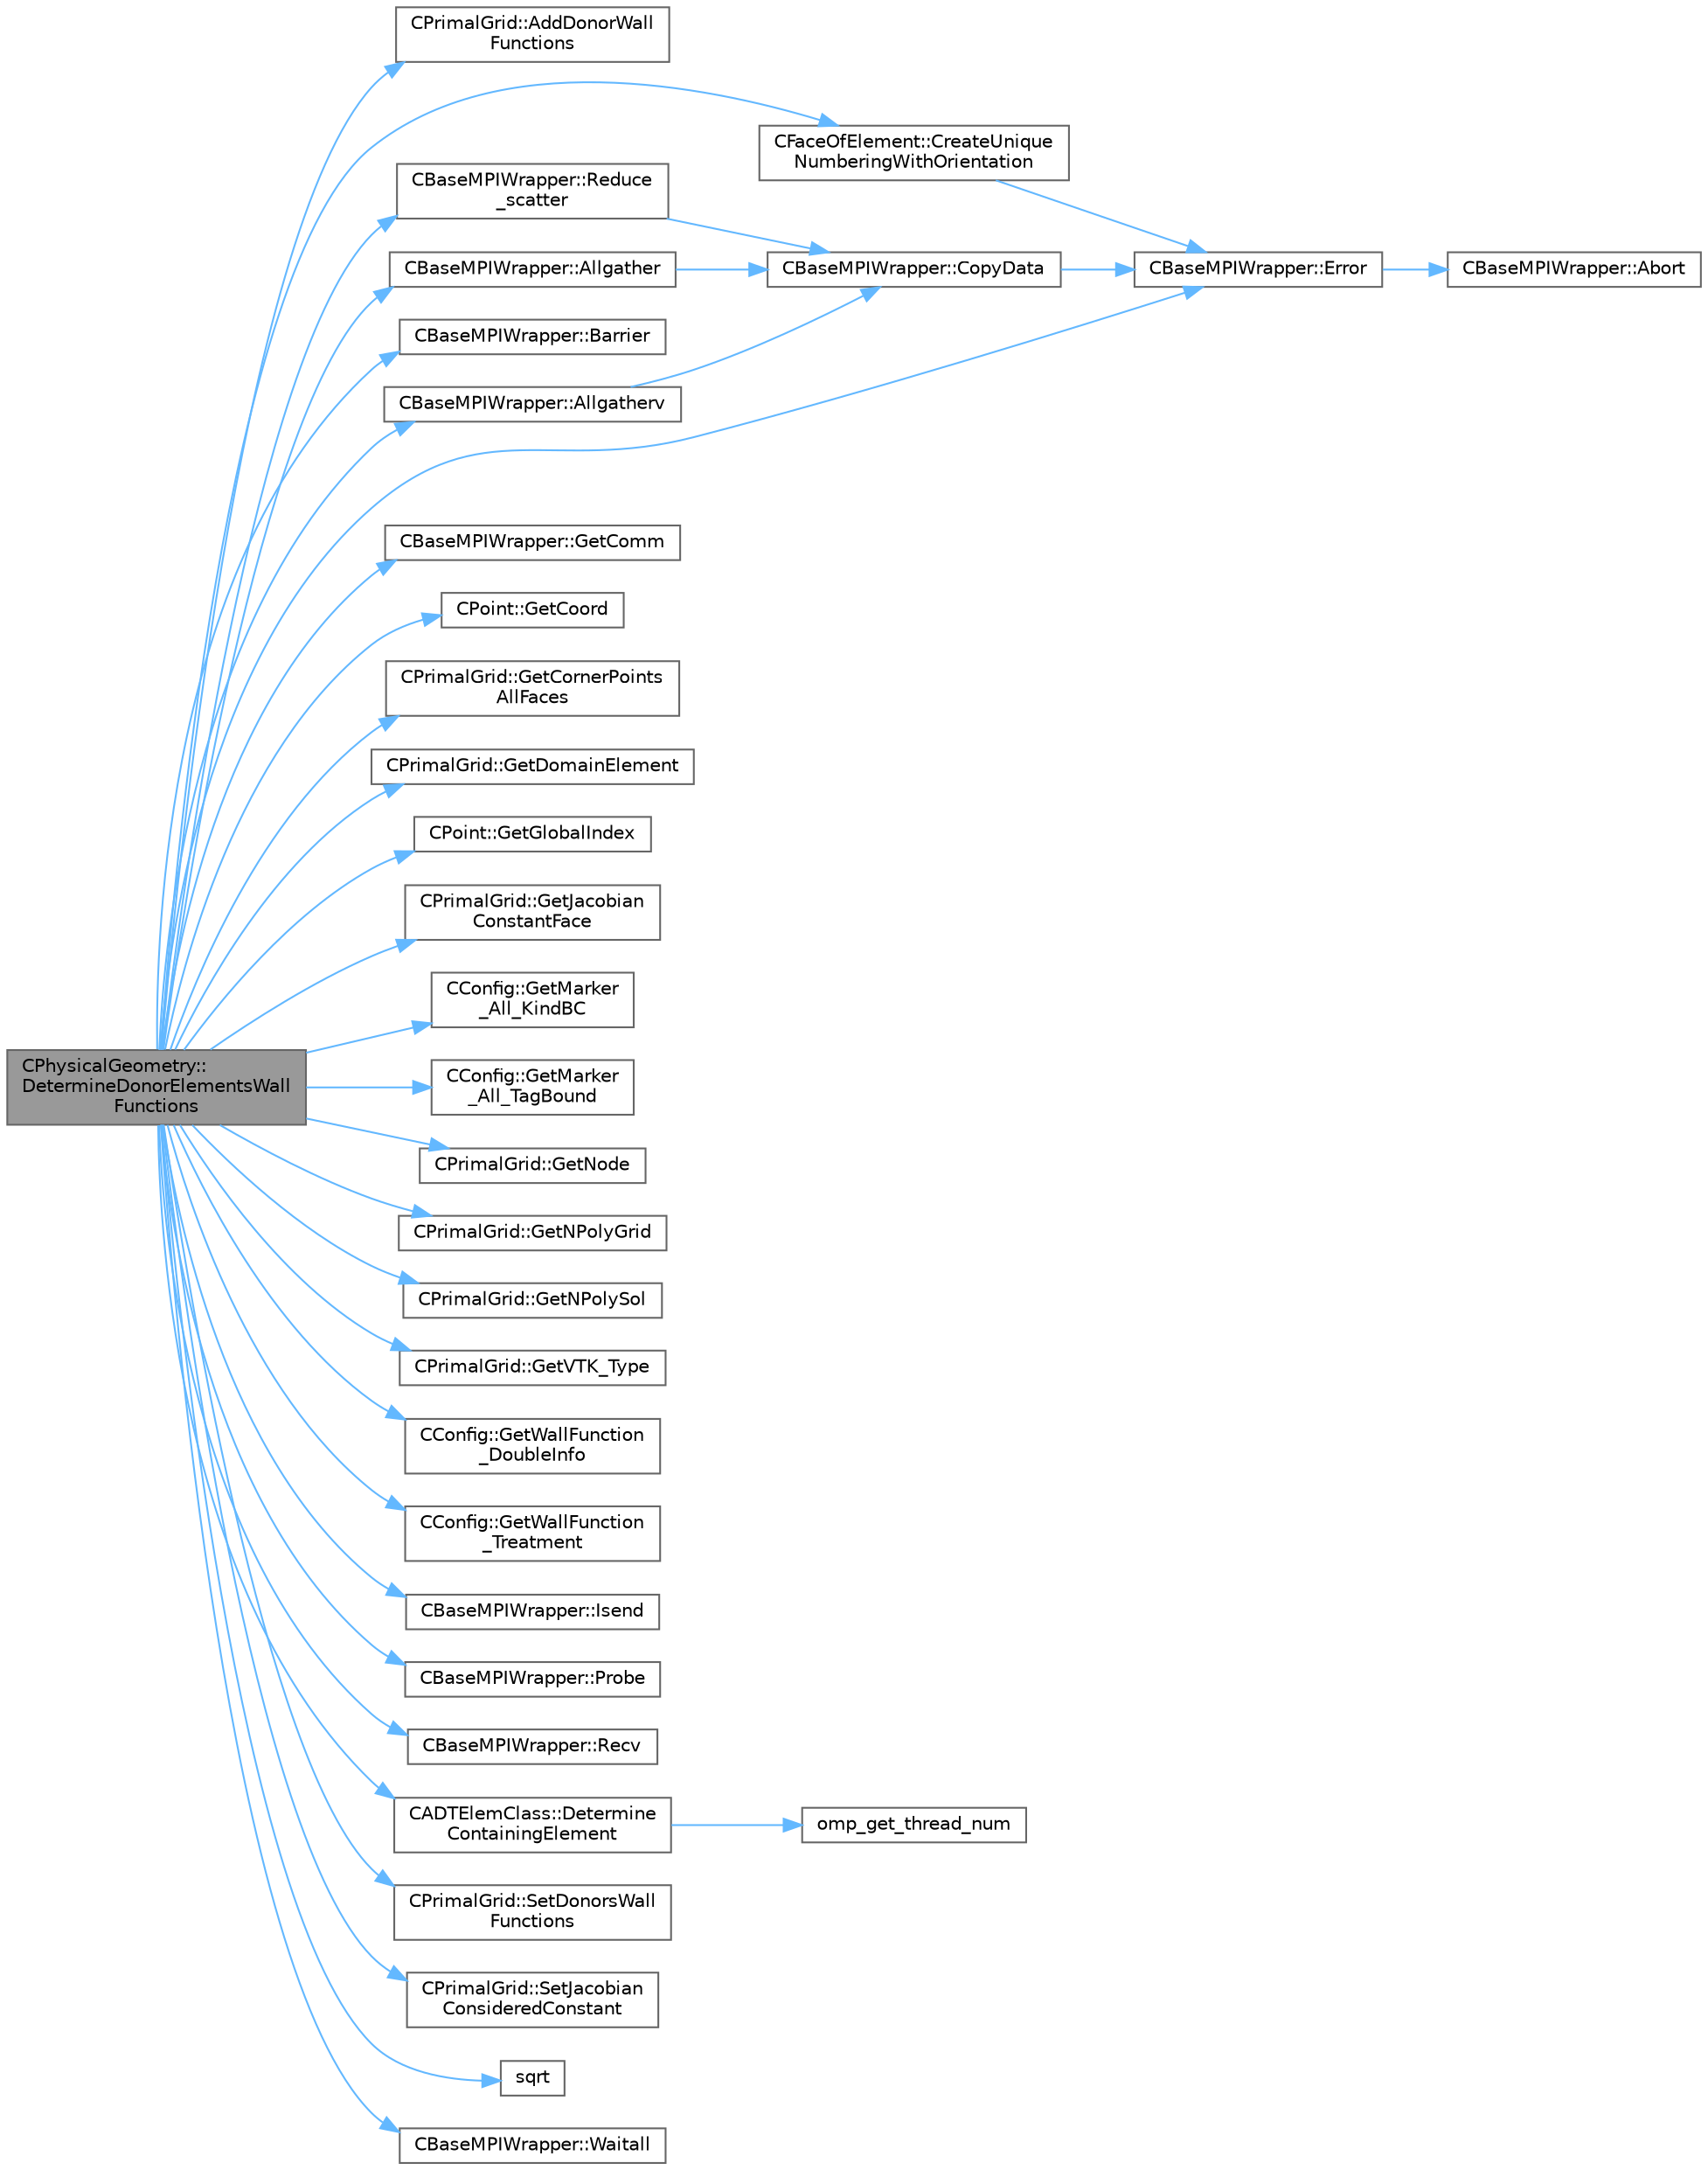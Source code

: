 digraph "CPhysicalGeometry::DetermineDonorElementsWallFunctions"
{
 // LATEX_PDF_SIZE
  bgcolor="transparent";
  edge [fontname=Helvetica,fontsize=10,labelfontname=Helvetica,labelfontsize=10];
  node [fontname=Helvetica,fontsize=10,shape=box,height=0.2,width=0.4];
  rankdir="LR";
  Node1 [id="Node000001",label="CPhysicalGeometry::\lDetermineDonorElementsWall\lFunctions",height=0.2,width=0.4,color="gray40", fillcolor="grey60", style="filled", fontcolor="black",tooltip="Determine the donor elements for the boundary elements on viscous wall boundaries when wall functions..."];
  Node1 -> Node2 [id="edge1_Node000001_Node000002",color="steelblue1",style="solid",tooltip=" "];
  Node2 [id="Node000002",label="CPrimalGrid::AddDonorWall\lFunctions",height=0.2,width=0.4,color="grey40", fillcolor="white", style="filled",URL="$classCPrimalGrid.html#a6ddbdaaab25827a6702bb6f8797e4dd5",tooltip="Virtual function to add the given donor ID to the donor elements for the wall function treatment."];
  Node1 -> Node3 [id="edge2_Node000001_Node000003",color="steelblue1",style="solid",tooltip=" "];
  Node3 [id="Node000003",label="CBaseMPIWrapper::Allgather",height=0.2,width=0.4,color="grey40", fillcolor="white", style="filled",URL="$classCBaseMPIWrapper.html#a137ef06ade0c4f94d2a61f9b8817b6a7",tooltip=" "];
  Node3 -> Node4 [id="edge3_Node000003_Node000004",color="steelblue1",style="solid",tooltip=" "];
  Node4 [id="Node000004",label="CBaseMPIWrapper::CopyData",height=0.2,width=0.4,color="grey40", fillcolor="white", style="filled",URL="$classCBaseMPIWrapper.html#a3c28692a4cab67ad0f81d18273db3d23",tooltip=" "];
  Node4 -> Node5 [id="edge4_Node000004_Node000005",color="steelblue1",style="solid",tooltip=" "];
  Node5 [id="Node000005",label="CBaseMPIWrapper::Error",height=0.2,width=0.4,color="grey40", fillcolor="white", style="filled",URL="$classCBaseMPIWrapper.html#a04457c47629bda56704e6a8804833eeb",tooltip=" "];
  Node5 -> Node6 [id="edge5_Node000005_Node000006",color="steelblue1",style="solid",tooltip=" "];
  Node6 [id="Node000006",label="CBaseMPIWrapper::Abort",height=0.2,width=0.4,color="grey40", fillcolor="white", style="filled",URL="$classCBaseMPIWrapper.html#af7297d861dca86b45cf561b6ab642e8f",tooltip=" "];
  Node1 -> Node7 [id="edge6_Node000001_Node000007",color="steelblue1",style="solid",tooltip=" "];
  Node7 [id="Node000007",label="CBaseMPIWrapper::Allgatherv",height=0.2,width=0.4,color="grey40", fillcolor="white", style="filled",URL="$classCBaseMPIWrapper.html#a1c8c3f6d23fd0833c8cd8ef23b0beded",tooltip=" "];
  Node7 -> Node4 [id="edge7_Node000007_Node000004",color="steelblue1",style="solid",tooltip=" "];
  Node1 -> Node8 [id="edge8_Node000001_Node000008",color="steelblue1",style="solid",tooltip=" "];
  Node8 [id="Node000008",label="CBaseMPIWrapper::Barrier",height=0.2,width=0.4,color="grey40", fillcolor="white", style="filled",URL="$classCBaseMPIWrapper.html#a33bad5506b8315fde26c1f31a42ce97c",tooltip=" "];
  Node1 -> Node9 [id="edge9_Node000001_Node000009",color="steelblue1",style="solid",tooltip=" "];
  Node9 [id="Node000009",label="CFaceOfElement::CreateUnique\lNumberingWithOrientation",height=0.2,width=0.4,color="grey40", fillcolor="white", style="filled",URL="$classCFaceOfElement.html#aa4d87bea8ad3cf2bf6ccf58099605f85",tooltip=" "];
  Node9 -> Node5 [id="edge10_Node000009_Node000005",color="steelblue1",style="solid",tooltip=" "];
  Node1 -> Node10 [id="edge11_Node000001_Node000010",color="steelblue1",style="solid",tooltip=" "];
  Node10 [id="Node000010",label="CADTElemClass::Determine\lContainingElement",height=0.2,width=0.4,color="grey40", fillcolor="white", style="filled",URL="$classCADTElemClass.html#a2708b4c5925a10d57edba3630fb19bcb",tooltip="Function, which determines the element that contains the given coordinate."];
  Node10 -> Node11 [id="edge12_Node000010_Node000011",color="steelblue1",style="solid",tooltip=" "];
  Node11 [id="Node000011",label="omp_get_thread_num",height=0.2,width=0.4,color="grey40", fillcolor="white", style="filled",URL="$omp__structure_8hpp.html#aad63dd7e34961dbbd2e8774e7f6bc2d0",tooltip="Index of current thread, akin to MPI rank."];
  Node1 -> Node5 [id="edge13_Node000001_Node000005",color="steelblue1",style="solid",tooltip=" "];
  Node1 -> Node12 [id="edge14_Node000001_Node000012",color="steelblue1",style="solid",tooltip=" "];
  Node12 [id="Node000012",label="CBaseMPIWrapper::GetComm",height=0.2,width=0.4,color="grey40", fillcolor="white", style="filled",URL="$classCBaseMPIWrapper.html#a8154391fc3522954802889d81d4ef5da",tooltip=" "];
  Node1 -> Node13 [id="edge15_Node000001_Node000013",color="steelblue1",style="solid",tooltip=" "];
  Node13 [id="Node000013",label="CPoint::GetCoord",height=0.2,width=0.4,color="grey40", fillcolor="white", style="filled",URL="$classCPoint.html#ab16c29dd03911529cd73bf467c313179",tooltip="Get the coordinates dor the control volume."];
  Node1 -> Node14 [id="edge16_Node000001_Node000014",color="steelblue1",style="solid",tooltip=" "];
  Node14 [id="Node000014",label="CPrimalGrid::GetCornerPoints\lAllFaces",height=0.2,width=0.4,color="grey40", fillcolor="white", style="filled",URL="$classCPrimalGrid.html#ac443fe58e9f5e11cfa78ae9d0fa2afd9",tooltip="Virtual function, that must be overwritten by the derived class, if needed."];
  Node1 -> Node15 [id="edge17_Node000001_Node000015",color="steelblue1",style="solid",tooltip=" "];
  Node15 [id="Node000015",label="CPrimalGrid::GetDomainElement",height=0.2,width=0.4,color="grey40", fillcolor="white", style="filled",URL="$classCPrimalGrid.html#ab692d03041f0e4c6322303efc38337b3",tooltip="Get the index of the domain element of which this boundary element is a face."];
  Node1 -> Node16 [id="edge18_Node000001_Node000016",color="steelblue1",style="solid",tooltip=" "];
  Node16 [id="Node000016",label="CPoint::GetGlobalIndex",height=0.2,width=0.4,color="grey40", fillcolor="white", style="filled",URL="$classCPoint.html#a8a53865a92d645b1b74c4d817b4aae10",tooltip="Get the global index in a parallel computation."];
  Node1 -> Node17 [id="edge19_Node000001_Node000017",color="steelblue1",style="solid",tooltip=" "];
  Node17 [id="Node000017",label="CPrimalGrid::GetJacobian\lConstantFace",height=0.2,width=0.4,color="grey40", fillcolor="white", style="filled",URL="$classCPrimalGrid.html#af005fb48365302e49cdad8e723178520",tooltip="Get whether or not the Jacobian of the given face is considered constant."];
  Node1 -> Node18 [id="edge20_Node000001_Node000018",color="steelblue1",style="solid",tooltip=" "];
  Node18 [id="Node000018",label="CConfig::GetMarker\l_All_KindBC",height=0.2,width=0.4,color="grey40", fillcolor="white", style="filled",URL="$classCConfig.html#ae003cd8f406eaaa91849a774c9a20730",tooltip="Get the kind of boundary for each marker."];
  Node1 -> Node19 [id="edge21_Node000001_Node000019",color="steelblue1",style="solid",tooltip=" "];
  Node19 [id="Node000019",label="CConfig::GetMarker\l_All_TagBound",height=0.2,width=0.4,color="grey40", fillcolor="white", style="filled",URL="$classCConfig.html#ab8c9c1f45950a29355be4ff357049440",tooltip="Get the index of the surface defined in the geometry file."];
  Node1 -> Node20 [id="edge22_Node000001_Node000020",color="steelblue1",style="solid",tooltip=" "];
  Node20 [id="Node000020",label="CPrimalGrid::GetNode",height=0.2,width=0.4,color="grey40", fillcolor="white", style="filled",URL="$classCPrimalGrid.html#a6353b89f5a8a3948cd475da6152bf077",tooltip="Get the nodes shared by the primal grid element."];
  Node1 -> Node21 [id="edge23_Node000001_Node000021",color="steelblue1",style="solid",tooltip=" "];
  Node21 [id="Node000021",label="CPrimalGrid::GetNPolyGrid",height=0.2,width=0.4,color="grey40", fillcolor="white", style="filled",URL="$classCPrimalGrid.html#abc26f8822bb8200280541e75838c6597",tooltip="Virtual function to make available the polynomial degree of the grid."];
  Node1 -> Node22 [id="edge24_Node000001_Node000022",color="steelblue1",style="solid",tooltip=" "];
  Node22 [id="Node000022",label="CPrimalGrid::GetNPolySol",height=0.2,width=0.4,color="grey40", fillcolor="white", style="filled",URL="$classCPrimalGrid.html#a4d539a008fcff596006d0714d5a2b004",tooltip="Virtual function to make available the polynomial degree of the solution."];
  Node1 -> Node23 [id="edge25_Node000001_Node000023",color="steelblue1",style="solid",tooltip=" "];
  Node23 [id="Node000023",label="CPrimalGrid::GetVTK_Type",height=0.2,width=0.4,color="grey40", fillcolor="white", style="filled",URL="$classCPrimalGrid.html#ad506ad8f97dd70d71c1ee6f407df4cf5",tooltip="Get VTK type."];
  Node1 -> Node24 [id="edge26_Node000001_Node000024",color="steelblue1",style="solid",tooltip=" "];
  Node24 [id="Node000024",label="CConfig::GetWallFunction\l_DoubleInfo",height=0.2,width=0.4,color="grey40", fillcolor="white", style="filled",URL="$classCConfig.html#a1648cf9653febb607f28a30afb0d32c0",tooltip="Get the additional double info for the wall function treatment for the given boundary marker."];
  Node1 -> Node25 [id="edge27_Node000001_Node000025",color="steelblue1",style="solid",tooltip=" "];
  Node25 [id="Node000025",label="CConfig::GetWallFunction\l_Treatment",height=0.2,width=0.4,color="grey40", fillcolor="white", style="filled",URL="$classCConfig.html#a043a4b5195c03df603bba6202c9349e8",tooltip="Get the wall function treatment for the given boundary marker."];
  Node1 -> Node26 [id="edge28_Node000001_Node000026",color="steelblue1",style="solid",tooltip=" "];
  Node26 [id="Node000026",label="CBaseMPIWrapper::Isend",height=0.2,width=0.4,color="grey40", fillcolor="white", style="filled",URL="$classCBaseMPIWrapper.html#a4009cae40f1e050b3635a8d803dbfa3d",tooltip=" "];
  Node1 -> Node27 [id="edge29_Node000001_Node000027",color="steelblue1",style="solid",tooltip=" "];
  Node27 [id="Node000027",label="CBaseMPIWrapper::Probe",height=0.2,width=0.4,color="grey40", fillcolor="white", style="filled",URL="$classCBaseMPIWrapper.html#abe6ea390a8bef50649e393e1dbe3b1ec",tooltip=" "];
  Node1 -> Node28 [id="edge30_Node000001_Node000028",color="steelblue1",style="solid",tooltip=" "];
  Node28 [id="Node000028",label="CBaseMPIWrapper::Recv",height=0.2,width=0.4,color="grey40", fillcolor="white", style="filled",URL="$classCBaseMPIWrapper.html#a89e5c8b06b4c1c64ade3f78c6f0ed0e2",tooltip=" "];
  Node1 -> Node29 [id="edge31_Node000001_Node000029",color="steelblue1",style="solid",tooltip=" "];
  Node29 [id="Node000029",label="CBaseMPIWrapper::Reduce\l_scatter",height=0.2,width=0.4,color="grey40", fillcolor="white", style="filled",URL="$classCBaseMPIWrapper.html#a6b6d07031fc7ffdc9022f1df45ae381e",tooltip=" "];
  Node29 -> Node4 [id="edge32_Node000029_Node000004",color="steelblue1",style="solid",tooltip=" "];
  Node1 -> Node30 [id="edge33_Node000001_Node000030",color="steelblue1",style="solid",tooltip=" "];
  Node30 [id="Node000030",label="CPrimalGrid::SetDonorsWall\lFunctions",height=0.2,width=0.4,color="grey40", fillcolor="white", style="filled",URL="$classCPrimalGrid.html#a9c14cf2bdf5e52f89692408410d03cc1",tooltip="Virtual function to set the global ID's of the donor elements for the wall function treatment."];
  Node1 -> Node31 [id="edge34_Node000001_Node000031",color="steelblue1",style="solid",tooltip=" "];
  Node31 [id="Node000031",label="CPrimalGrid::SetJacobian\lConsideredConstant",height=0.2,width=0.4,color="grey40", fillcolor="white", style="filled",URL="$classCPrimalGrid.html#ad00ccc196e8f4b758e11bd56b6bc77a5",tooltip="Virtual function to set the value of JacobianConsideredConstant."];
  Node1 -> Node32 [id="edge35_Node000001_Node000032",color="steelblue1",style="solid",tooltip=" "];
  Node32 [id="Node000032",label="sqrt",height=0.2,width=0.4,color="grey40", fillcolor="white", style="filled",URL="$group__SIMD.html#ga54a1925ab40fb4249ea255072520de35",tooltip=" "];
  Node1 -> Node33 [id="edge36_Node000001_Node000033",color="steelblue1",style="solid",tooltip=" "];
  Node33 [id="Node000033",label="CBaseMPIWrapper::Waitall",height=0.2,width=0.4,color="grey40", fillcolor="white", style="filled",URL="$classCBaseMPIWrapper.html#a01c02f8c0c799ccd15023f0c2c3cae27",tooltip=" "];
}
